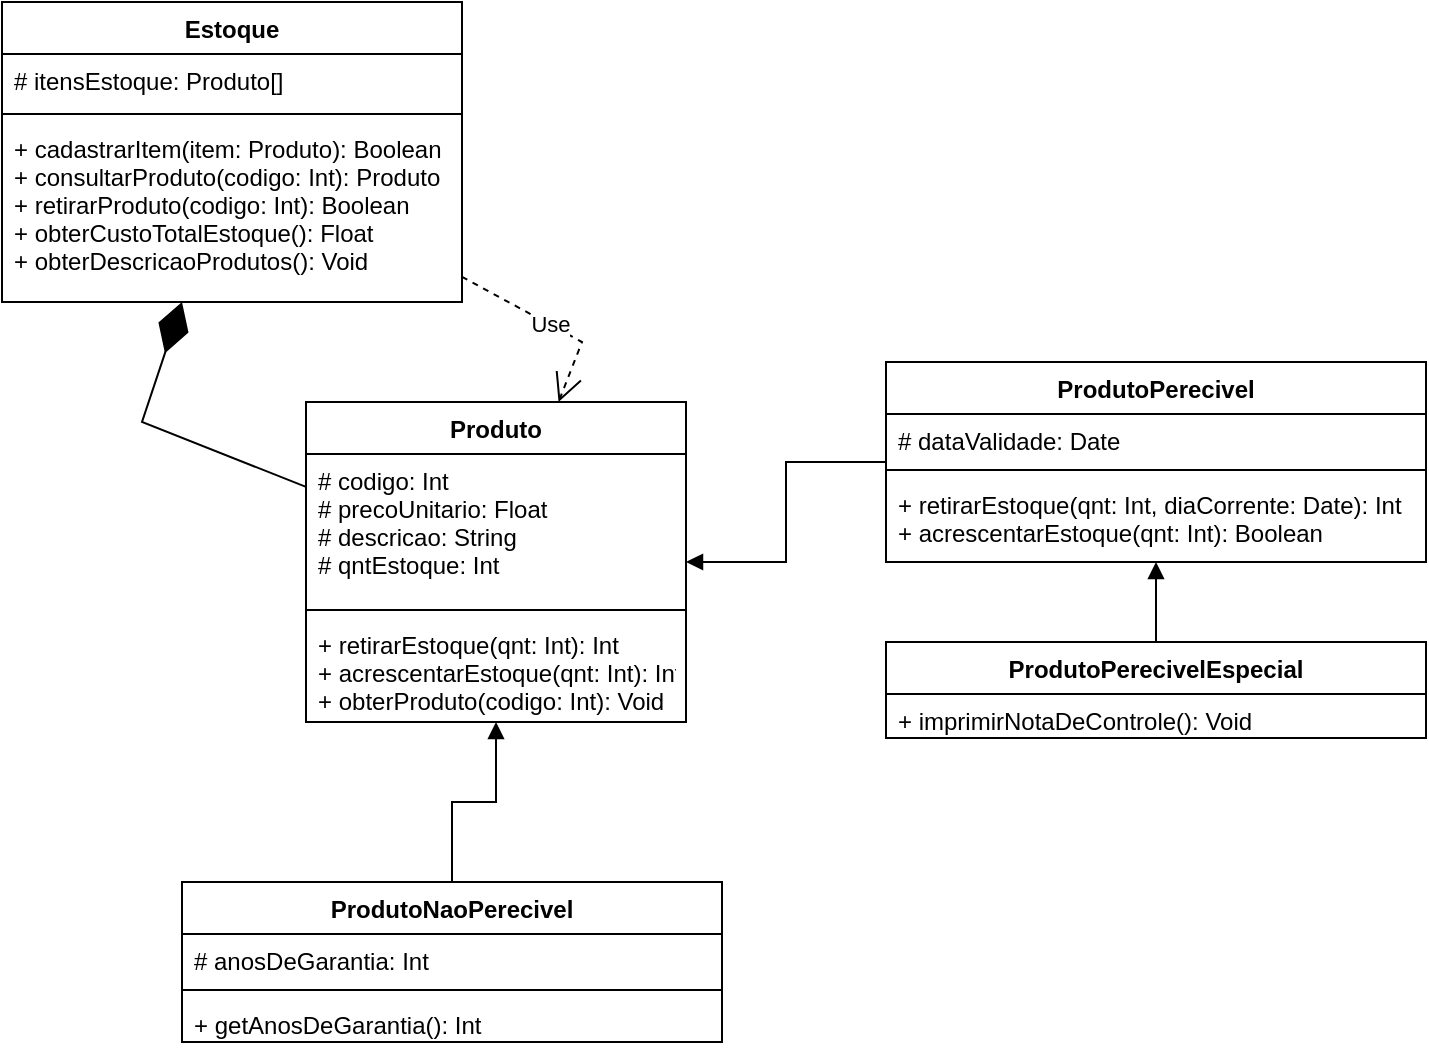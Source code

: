 <mxfile version="17.5.0" type="device"><diagram id="C5RBs43oDa-KdzZeNtuy" name="Page-1"><mxGraphModel dx="978" dy="585" grid="1" gridSize="10" guides="1" tooltips="1" connect="1" arrows="1" fold="1" page="1" pageScale="1" pageWidth="827" pageHeight="1169" math="0" shadow="0"><root><mxCell id="WIyWlLk6GJQsqaUBKTNV-0"/><mxCell id="WIyWlLk6GJQsqaUBKTNV-1" parent="WIyWlLk6GJQsqaUBKTNV-0"/><mxCell id="wpiklygaecpX9rZvOdUf-0" value="Produto" style="swimlane;fontStyle=1;align=center;verticalAlign=top;childLayout=stackLayout;horizontal=1;startSize=26;horizontalStack=0;resizeParent=1;resizeParentMax=0;resizeLast=0;collapsible=1;marginBottom=0;" vertex="1" parent="WIyWlLk6GJQsqaUBKTNV-1"><mxGeometry x="182" y="230" width="190" height="160" as="geometry"/></mxCell><mxCell id="wpiklygaecpX9rZvOdUf-1" value="# codigo: Int&#10;# precoUnitario: Float&#10;# descricao: String&#10;# qntEstoque: Int" style="text;strokeColor=none;fillColor=none;align=left;verticalAlign=top;spacingLeft=4;spacingRight=4;overflow=hidden;rotatable=0;points=[[0,0.5],[1,0.5]];portConstraint=eastwest;" vertex="1" parent="wpiklygaecpX9rZvOdUf-0"><mxGeometry y="26" width="190" height="74" as="geometry"/></mxCell><mxCell id="wpiklygaecpX9rZvOdUf-2" value="" style="line;strokeWidth=1;fillColor=none;align=left;verticalAlign=middle;spacingTop=-1;spacingLeft=3;spacingRight=3;rotatable=0;labelPosition=right;points=[];portConstraint=eastwest;" vertex="1" parent="wpiklygaecpX9rZvOdUf-0"><mxGeometry y="100" width="190" height="8" as="geometry"/></mxCell><mxCell id="wpiklygaecpX9rZvOdUf-3" value="+ retirarEstoque(qnt: Int): Int&#10;+ acrescentarEstoque(qnt: Int): Int&#10;+ obterProduto(codigo: Int): Void" style="text;strokeColor=none;fillColor=none;align=left;verticalAlign=top;spacingLeft=4;spacingRight=4;overflow=hidden;rotatable=0;points=[[0,0.5],[1,0.5]];portConstraint=eastwest;" vertex="1" parent="wpiklygaecpX9rZvOdUf-0"><mxGeometry y="108" width="190" height="52" as="geometry"/></mxCell><mxCell id="wpiklygaecpX9rZvOdUf-4" value="ProdutoPerecivel" style="swimlane;fontStyle=1;align=center;verticalAlign=top;childLayout=stackLayout;horizontal=1;startSize=26;horizontalStack=0;resizeParent=1;resizeParentMax=0;resizeLast=0;collapsible=1;marginBottom=0;" vertex="1" parent="WIyWlLk6GJQsqaUBKTNV-1"><mxGeometry x="472" y="210" width="270" height="100" as="geometry"/></mxCell><mxCell id="wpiklygaecpX9rZvOdUf-5" value="# dataValidade: Date" style="text;strokeColor=none;fillColor=none;align=left;verticalAlign=top;spacingLeft=4;spacingRight=4;overflow=hidden;rotatable=0;points=[[0,0.5],[1,0.5]];portConstraint=eastwest;" vertex="1" parent="wpiklygaecpX9rZvOdUf-4"><mxGeometry y="26" width="270" height="24" as="geometry"/></mxCell><mxCell id="wpiklygaecpX9rZvOdUf-6" value="" style="line;strokeWidth=1;fillColor=none;align=left;verticalAlign=middle;spacingTop=-1;spacingLeft=3;spacingRight=3;rotatable=0;labelPosition=right;points=[];portConstraint=eastwest;" vertex="1" parent="wpiklygaecpX9rZvOdUf-4"><mxGeometry y="50" width="270" height="8" as="geometry"/></mxCell><mxCell id="wpiklygaecpX9rZvOdUf-7" value="+ retirarEstoque(qnt: Int, diaCorrente: Date): Int&#10;+ acrescentarEstoque(qnt: Int): Boolean" style="text;strokeColor=none;fillColor=none;align=left;verticalAlign=top;spacingLeft=4;spacingRight=4;overflow=hidden;rotatable=0;points=[[0,0.5],[1,0.5]];portConstraint=eastwest;" vertex="1" parent="wpiklygaecpX9rZvOdUf-4"><mxGeometry y="58" width="270" height="42" as="geometry"/></mxCell><mxCell id="wpiklygaecpX9rZvOdUf-8" value="ProdutoPerecivelEspecial" style="swimlane;fontStyle=1;align=center;verticalAlign=top;childLayout=stackLayout;horizontal=1;startSize=26;horizontalStack=0;resizeParent=1;resizeParentMax=0;resizeLast=0;collapsible=1;marginBottom=0;" vertex="1" parent="WIyWlLk6GJQsqaUBKTNV-1"><mxGeometry x="472" y="350" width="270" height="48" as="geometry"/></mxCell><mxCell id="wpiklygaecpX9rZvOdUf-11" value="+ imprimirNotaDeControle(): Void" style="text;strokeColor=none;fillColor=none;align=left;verticalAlign=top;spacingLeft=4;spacingRight=4;overflow=hidden;rotatable=0;points=[[0,0.5],[1,0.5]];portConstraint=eastwest;" vertex="1" parent="wpiklygaecpX9rZvOdUf-8"><mxGeometry y="26" width="270" height="22" as="geometry"/></mxCell><mxCell id="wpiklygaecpX9rZvOdUf-12" value="ProdutoNaoPerecivel" style="swimlane;fontStyle=1;align=center;verticalAlign=top;childLayout=stackLayout;horizontal=1;startSize=26;horizontalStack=0;resizeParent=1;resizeParentMax=0;resizeLast=0;collapsible=1;marginBottom=0;" vertex="1" parent="WIyWlLk6GJQsqaUBKTNV-1"><mxGeometry x="120" y="470" width="270" height="80" as="geometry"/></mxCell><mxCell id="wpiklygaecpX9rZvOdUf-13" value="# anosDeGarantia: Int" style="text;strokeColor=none;fillColor=none;align=left;verticalAlign=top;spacingLeft=4;spacingRight=4;overflow=hidden;rotatable=0;points=[[0,0.5],[1,0.5]];portConstraint=eastwest;" vertex="1" parent="wpiklygaecpX9rZvOdUf-12"><mxGeometry y="26" width="270" height="24" as="geometry"/></mxCell><mxCell id="wpiklygaecpX9rZvOdUf-14" value="" style="line;strokeWidth=1;fillColor=none;align=left;verticalAlign=middle;spacingTop=-1;spacingLeft=3;spacingRight=3;rotatable=0;labelPosition=right;points=[];portConstraint=eastwest;" vertex="1" parent="wpiklygaecpX9rZvOdUf-12"><mxGeometry y="50" width="270" height="8" as="geometry"/></mxCell><mxCell id="wpiklygaecpX9rZvOdUf-15" value="+ getAnosDeGarantia(): Int" style="text;strokeColor=none;fillColor=none;align=left;verticalAlign=top;spacingLeft=4;spacingRight=4;overflow=hidden;rotatable=0;points=[[0,0.5],[1,0.5]];portConstraint=eastwest;" vertex="1" parent="wpiklygaecpX9rZvOdUf-12"><mxGeometry y="58" width="270" height="22" as="geometry"/></mxCell><mxCell id="wpiklygaecpX9rZvOdUf-16" value="" style="endArrow=block;endFill=1;html=1;edgeStyle=orthogonalEdgeStyle;align=left;verticalAlign=top;rounded=0;" edge="1" parent="WIyWlLk6GJQsqaUBKTNV-1" source="wpiklygaecpX9rZvOdUf-12" target="wpiklygaecpX9rZvOdUf-0"><mxGeometry x="-1" relative="1" as="geometry"><mxPoint x="302" y="460" as="sourcePoint"/><mxPoint x="462" y="460" as="targetPoint"/></mxGeometry></mxCell><mxCell id="wpiklygaecpX9rZvOdUf-18" value="" style="endArrow=block;endFill=1;html=1;edgeStyle=orthogonalEdgeStyle;align=left;verticalAlign=top;rounded=0;" edge="1" parent="WIyWlLk6GJQsqaUBKTNV-1" source="wpiklygaecpX9rZvOdUf-8" target="wpiklygaecpX9rZvOdUf-4"><mxGeometry x="-1" relative="1" as="geometry"><mxPoint x="302" y="450" as="sourcePoint"/><mxPoint x="462" y="450" as="targetPoint"/></mxGeometry></mxCell><mxCell id="wpiklygaecpX9rZvOdUf-21" value="" style="endArrow=block;endFill=1;html=1;edgeStyle=orthogonalEdgeStyle;align=left;verticalAlign=top;rounded=0;" edge="1" parent="WIyWlLk6GJQsqaUBKTNV-1" source="wpiklygaecpX9rZvOdUf-4" target="wpiklygaecpX9rZvOdUf-0"><mxGeometry x="-1" relative="1" as="geometry"><mxPoint x="302" y="450" as="sourcePoint"/><mxPoint x="462" y="450" as="targetPoint"/></mxGeometry></mxCell><mxCell id="wpiklygaecpX9rZvOdUf-23" value="Estoque" style="swimlane;fontStyle=1;align=center;verticalAlign=top;childLayout=stackLayout;horizontal=1;startSize=26;horizontalStack=0;resizeParent=1;resizeParentMax=0;resizeLast=0;collapsible=1;marginBottom=0;" vertex="1" parent="WIyWlLk6GJQsqaUBKTNV-1"><mxGeometry x="30" y="30" width="230" height="150" as="geometry"/></mxCell><mxCell id="wpiklygaecpX9rZvOdUf-24" value="# itensEstoque: Produto[]" style="text;strokeColor=none;fillColor=none;align=left;verticalAlign=top;spacingLeft=4;spacingRight=4;overflow=hidden;rotatable=0;points=[[0,0.5],[1,0.5]];portConstraint=eastwest;" vertex="1" parent="wpiklygaecpX9rZvOdUf-23"><mxGeometry y="26" width="230" height="26" as="geometry"/></mxCell><mxCell id="wpiklygaecpX9rZvOdUf-25" value="" style="line;strokeWidth=1;fillColor=none;align=left;verticalAlign=middle;spacingTop=-1;spacingLeft=3;spacingRight=3;rotatable=0;labelPosition=right;points=[];portConstraint=eastwest;" vertex="1" parent="wpiklygaecpX9rZvOdUf-23"><mxGeometry y="52" width="230" height="8" as="geometry"/></mxCell><mxCell id="wpiklygaecpX9rZvOdUf-26" value="+ cadastrarItem(item: Produto): Boolean&#10;+ consultarProduto(codigo: Int): Produto&#10;+ retirarProduto(codigo: Int): Boolean&#10;+ obterCustoTotalEstoque(): Float&#10;+ obterDescricaoProdutos(): Void" style="text;strokeColor=none;fillColor=none;align=left;verticalAlign=top;spacingLeft=4;spacingRight=4;overflow=hidden;rotatable=0;points=[[0,0.5],[1,0.5]];portConstraint=eastwest;" vertex="1" parent="wpiklygaecpX9rZvOdUf-23"><mxGeometry y="60" width="230" height="90" as="geometry"/></mxCell><mxCell id="wpiklygaecpX9rZvOdUf-27" value="Use" style="endArrow=open;endSize=12;dashed=1;html=1;rounded=0;" edge="1" parent="WIyWlLk6GJQsqaUBKTNV-1" source="wpiklygaecpX9rZvOdUf-23" target="wpiklygaecpX9rZvOdUf-0"><mxGeometry width="160" relative="1" as="geometry"><mxPoint x="110" y="340" as="sourcePoint"/><mxPoint x="270" y="340" as="targetPoint"/><Array as="points"><mxPoint x="320" y="200"/></Array></mxGeometry></mxCell><mxCell id="wpiklygaecpX9rZvOdUf-28" value="" style="endArrow=diamondThin;endFill=1;endSize=24;html=1;rounded=0;" edge="1" parent="WIyWlLk6GJQsqaUBKTNV-1" source="wpiklygaecpX9rZvOdUf-0" target="wpiklygaecpX9rZvOdUf-23"><mxGeometry width="160" relative="1" as="geometry"><mxPoint x="350" y="340" as="sourcePoint"/><mxPoint x="510" y="340" as="targetPoint"/><Array as="points"><mxPoint x="100" y="240"/></Array></mxGeometry></mxCell></root></mxGraphModel></diagram></mxfile>